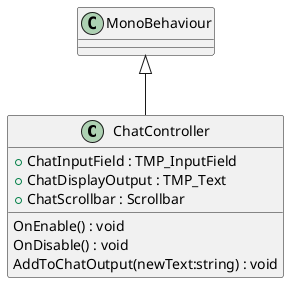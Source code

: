 @startuml
class ChatController {
    + ChatInputField : TMP_InputField
    + ChatDisplayOutput : TMP_Text
    + ChatScrollbar : Scrollbar
    OnEnable() : void
    OnDisable() : void
    AddToChatOutput(newText:string) : void
}
MonoBehaviour <|-- ChatController
@enduml
